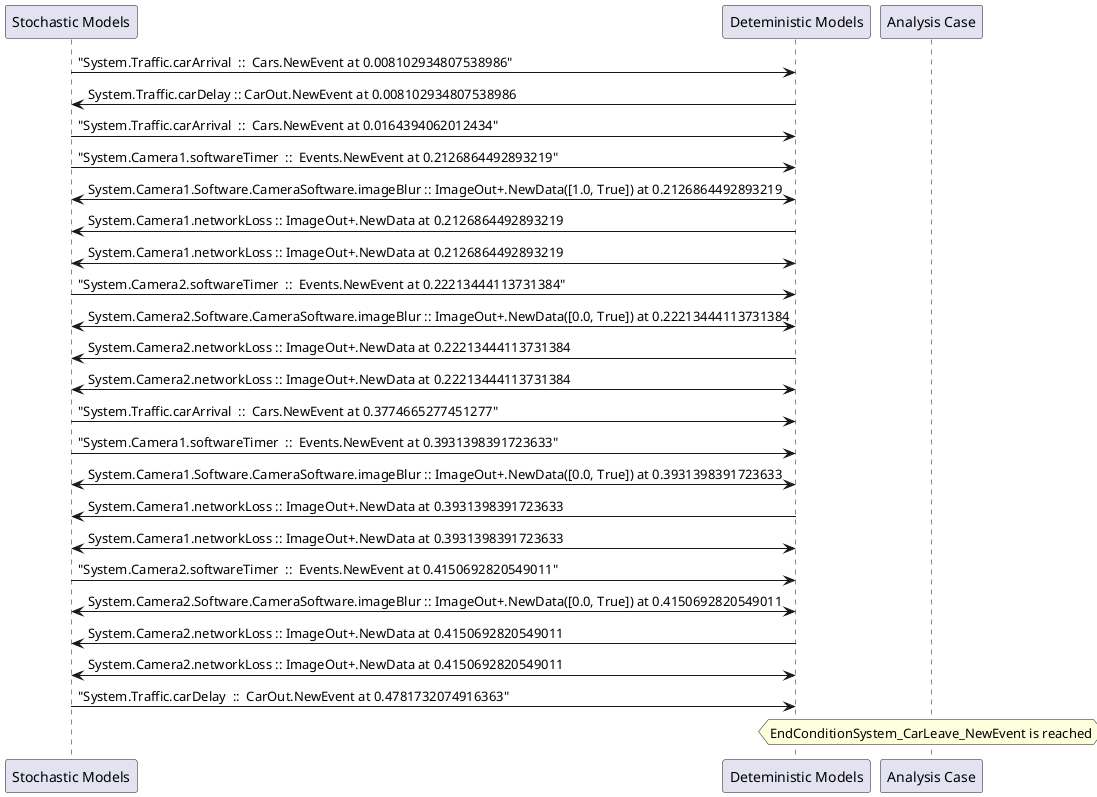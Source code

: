 
	@startuml
	participant "Stochastic Models" as stochmodel
	participant "Deteministic Models" as detmodel
	participant "Analysis Case" as analysis
	{24209_stop} stochmodel -> detmodel : "System.Traffic.carArrival  ::  Cars.NewEvent at 0.008102934807538986"
{24223_start} detmodel -> stochmodel : System.Traffic.carDelay :: CarOut.NewEvent at 0.008102934807538986
{24210_stop} stochmodel -> detmodel : "System.Traffic.carArrival  ::  Cars.NewEvent at 0.0164394062012434"
{24179_stop} stochmodel -> detmodel : "System.Camera1.softwareTimer  ::  Events.NewEvent at 0.2126864492893219"
detmodel <-> stochmodel : System.Camera1.Software.CameraSoftware.imageBlur :: ImageOut+.NewData([1.0, True]) at 0.2126864492893219
detmodel -> stochmodel : System.Camera1.networkLoss :: ImageOut+.NewData at 0.2126864492893219
detmodel <-> stochmodel : System.Camera1.networkLoss :: ImageOut+.NewData at 0.2126864492893219
{24194_stop} stochmodel -> detmodel : "System.Camera2.softwareTimer  ::  Events.NewEvent at 0.22213444113731384"
detmodel <-> stochmodel : System.Camera2.Software.CameraSoftware.imageBlur :: ImageOut+.NewData([0.0, True]) at 0.22213444113731384
detmodel -> stochmodel : System.Camera2.networkLoss :: ImageOut+.NewData at 0.22213444113731384
detmodel <-> stochmodel : System.Camera2.networkLoss :: ImageOut+.NewData at 0.22213444113731384
{24211_stop} stochmodel -> detmodel : "System.Traffic.carArrival  ::  Cars.NewEvent at 0.3774665277451277"
{24180_stop} stochmodel -> detmodel : "System.Camera1.softwareTimer  ::  Events.NewEvent at 0.3931398391723633"
detmodel <-> stochmodel : System.Camera1.Software.CameraSoftware.imageBlur :: ImageOut+.NewData([0.0, True]) at 0.3931398391723633
detmodel -> stochmodel : System.Camera1.networkLoss :: ImageOut+.NewData at 0.3931398391723633
detmodel <-> stochmodel : System.Camera1.networkLoss :: ImageOut+.NewData at 0.3931398391723633
{24195_stop} stochmodel -> detmodel : "System.Camera2.softwareTimer  ::  Events.NewEvent at 0.4150692820549011"
detmodel <-> stochmodel : System.Camera2.Software.CameraSoftware.imageBlur :: ImageOut+.NewData([0.0, True]) at 0.4150692820549011
detmodel -> stochmodel : System.Camera2.networkLoss :: ImageOut+.NewData at 0.4150692820549011
detmodel <-> stochmodel : System.Camera2.networkLoss :: ImageOut+.NewData at 0.4150692820549011
{24223_stop} stochmodel -> detmodel : "System.Traffic.carDelay  ::  CarOut.NewEvent at 0.4781732074916363"
{24223_start} <-> {24223_stop} : delay
hnote over analysis 
EndConditionSystem_CarLeave_NewEvent is reached
endnote
@enduml